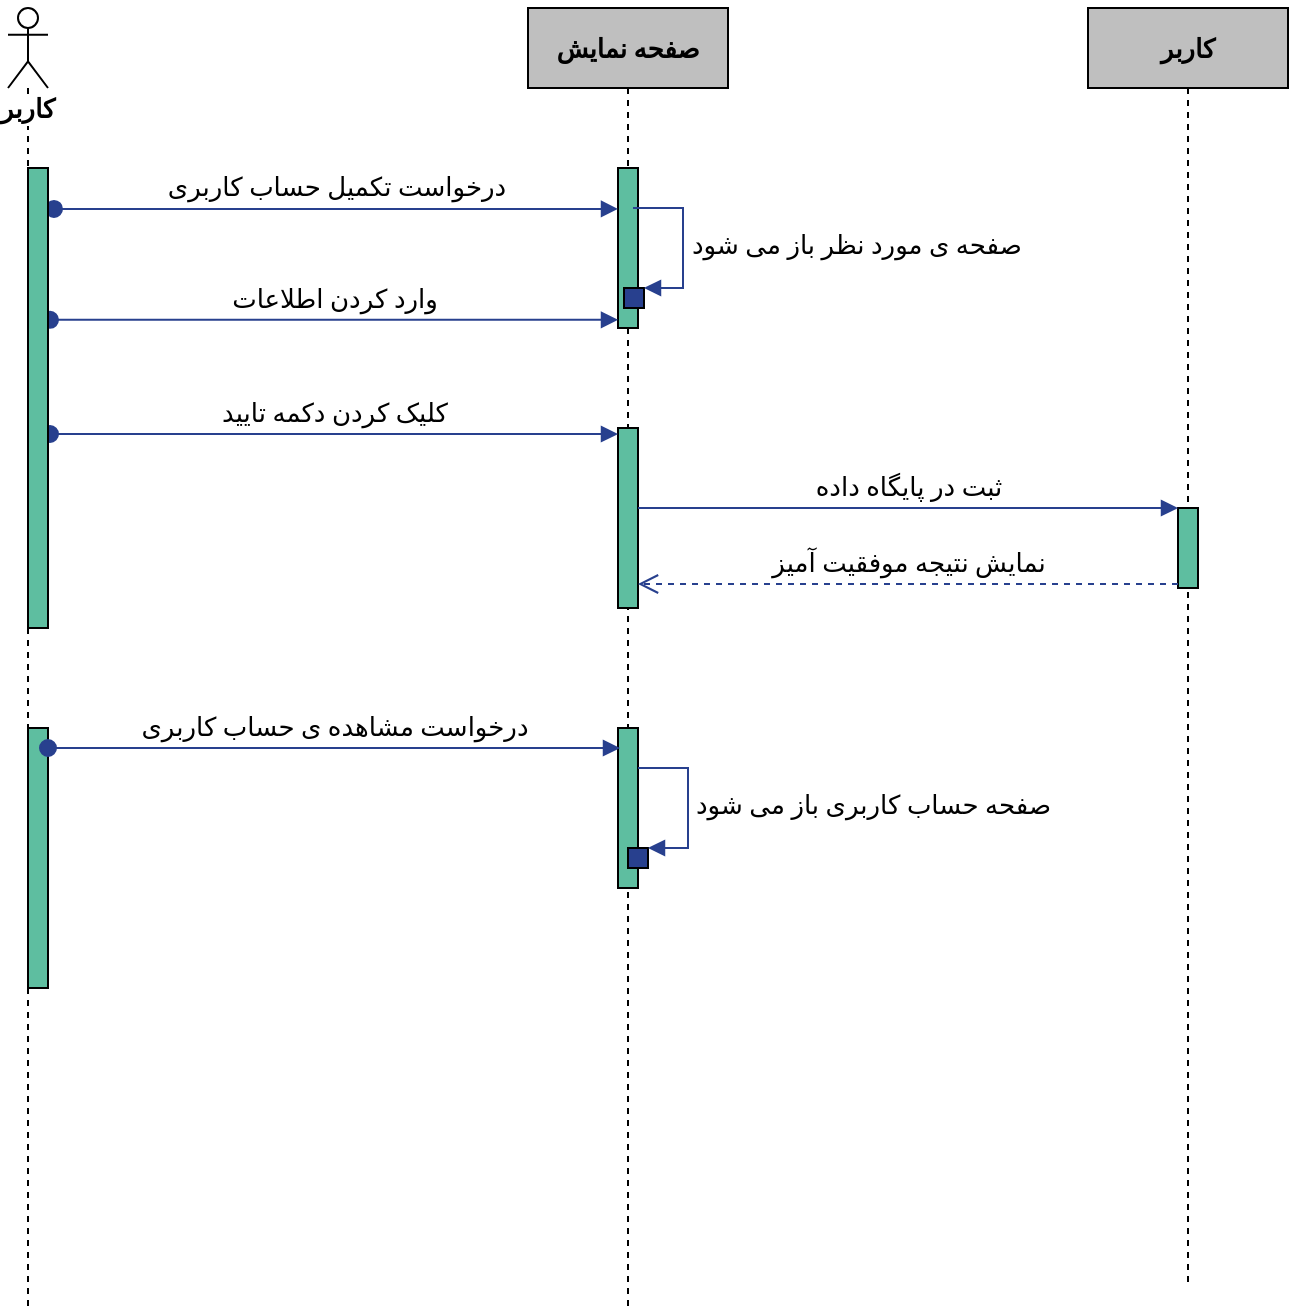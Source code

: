 <mxfile version="14.0.1" type="github">
  <diagram id="wFE0QG_FPsp0jaGvCLVb" name="Page-1">
    <mxGraphModel dx="809" dy="345" grid="1" gridSize="10" guides="1" tooltips="1" connect="1" arrows="1" fold="1" page="1" pageScale="1" pageWidth="850" pageHeight="1100" math="0" shadow="0">
      <root>
        <mxCell id="0" />
        <mxCell id="1" parent="0" />
        <mxCell id="Bo3psH5uF7-XkX_DlGIA-1" value="کاربر" style="shape=umlLifeline;participant=umlActor;perimeter=lifelinePerimeter;whiteSpace=wrap;html=1;container=1;collapsible=0;recursiveResize=0;verticalAlign=top;spacingTop=36;labelBackgroundColor=#ffffff;outlineConnect=0;size=40;fontFamily=B Zar;fontSize=13;fontStyle=1" parent="1" vertex="1">
          <mxGeometry x="20" y="20" width="20" height="650" as="geometry" />
        </mxCell>
        <mxCell id="Bo3psH5uF7-XkX_DlGIA-2" value="" style="html=1;points=[];perimeter=orthogonalPerimeter;fillColor=#5EBEA0;" parent="Bo3psH5uF7-XkX_DlGIA-1" vertex="1">
          <mxGeometry x="10" y="360" width="10" height="130" as="geometry" />
        </mxCell>
        <mxCell id="Bo3psH5uF7-XkX_DlGIA-5" value="&lt;font style=&quot;font-size: 13px;&quot;&gt;&lt;br style=&quot;font-size: 13px;&quot;&gt;صفحه نمایش&lt;br style=&quot;font-size: 13px;&quot;&gt;&lt;/font&gt;&lt;br style=&quot;font-size: 13px;&quot;&gt;" style="shape=umlLifeline;perimeter=lifelinePerimeter;whiteSpace=wrap;html=1;container=1;collapsible=0;recursiveResize=0;outlineConnect=0;fontStyle=1;fontFamily=B Zar;fontSize=13;fillColor=#BFBFBF;" parent="1" vertex="1">
          <mxGeometry x="280" y="20" width="100" height="650" as="geometry" />
        </mxCell>
        <mxCell id="Bo3psH5uF7-XkX_DlGIA-6" value="" style="html=1;points=[];perimeter=orthogonalPerimeter;fillColor=#5EBEA0;" parent="Bo3psH5uF7-XkX_DlGIA-5" vertex="1">
          <mxGeometry x="45" y="80" width="10" height="80" as="geometry" />
        </mxCell>
        <mxCell id="Bo3psH5uF7-XkX_DlGIA-7" value="" style="html=1;points=[];perimeter=orthogonalPerimeter;fillColor=#28408E;" parent="Bo3psH5uF7-XkX_DlGIA-5" vertex="1">
          <mxGeometry x="48" y="140" width="10" height="10" as="geometry" />
        </mxCell>
        <mxCell id="Bo3psH5uF7-XkX_DlGIA-8" value="" style="html=1;points=[];perimeter=orthogonalPerimeter;fillColor=#5EBEA0;" parent="Bo3psH5uF7-XkX_DlGIA-5" vertex="1">
          <mxGeometry x="45" y="210" width="10" height="90" as="geometry" />
        </mxCell>
        <mxCell id="Bo3psH5uF7-XkX_DlGIA-9" value="" style="html=1;points=[];perimeter=orthogonalPerimeter;fillColor=#5EBEA0;" parent="Bo3psH5uF7-XkX_DlGIA-5" vertex="1">
          <mxGeometry x="45" y="360" width="10" height="80" as="geometry" />
        </mxCell>
        <mxCell id="Bo3psH5uF7-XkX_DlGIA-11" value="کاربر" style="shape=umlLifeline;perimeter=lifelinePerimeter;whiteSpace=wrap;html=1;container=1;collapsible=0;recursiveResize=0;outlineConnect=0;fontSize=13;fontFamily=B Zar;fontStyle=1;fillColor=#BFBFBF;" parent="1" vertex="1">
          <mxGeometry x="560" y="20" width="100" height="640" as="geometry" />
        </mxCell>
        <mxCell id="Bo3psH5uF7-XkX_DlGIA-12" value="" style="html=1;points=[];perimeter=orthogonalPerimeter;fillColor=#5EBEA0;" parent="Bo3psH5uF7-XkX_DlGIA-11" vertex="1">
          <mxGeometry x="45" y="250" width="10" height="40" as="geometry" />
        </mxCell>
        <mxCell id="Bo3psH5uF7-XkX_DlGIA-13" value="&lt;font style=&quot;font-size: 13px&quot;&gt;درخواست تکمیل حساب کاربری&lt;/font&gt;" style="html=1;verticalAlign=bottom;startArrow=oval;endArrow=block;startSize=8;exitX=1.3;exitY=0.089;exitDx=0;exitDy=0;exitPerimeter=0;fontFamily=B Zar;fontSize=13;strokeColor=#28408E;" parent="1" source="Bo3psH5uF7-XkX_DlGIA-4" target="Bo3psH5uF7-XkX_DlGIA-6" edge="1">
          <mxGeometry relative="1" as="geometry">
            <mxPoint x="50" y="113" as="sourcePoint" />
          </mxGeometry>
        </mxCell>
        <mxCell id="Bo3psH5uF7-XkX_DlGIA-14" value="&lt;font style=&quot;font-size: 13px;&quot;&gt;صفحه ی مورد نظر باز می شود&lt;/font&gt;" style="edgeStyle=orthogonalEdgeStyle;html=1;align=left;spacingLeft=2;endArrow=block;rounded=0;entryX=1;entryY=0;fontFamily=B Zar;fontSize=13;strokeColor=#28408E;" parent="1" target="Bo3psH5uF7-XkX_DlGIA-7" edge="1">
          <mxGeometry relative="1" as="geometry">
            <mxPoint x="332.5" y="120" as="sourcePoint" />
            <Array as="points">
              <mxPoint x="357.5" y="120" />
            </Array>
          </mxGeometry>
        </mxCell>
        <mxCell id="Bo3psH5uF7-XkX_DlGIA-15" value="&lt;font style=&quot;font-size: 13px;&quot;&gt;وارد کردن اطلاعات&lt;/font&gt;" style="html=1;verticalAlign=bottom;startArrow=oval;startFill=1;endArrow=block;startSize=8;exitX=1.1;exitY=0.33;exitDx=0;exitDy=0;exitPerimeter=0;strokeColor=#28408E;fontFamily=B Zar;fontSize=13;" parent="1" source="Bo3psH5uF7-XkX_DlGIA-4" target="Bo3psH5uF7-XkX_DlGIA-6" edge="1">
          <mxGeometry width="60" relative="1" as="geometry">
            <mxPoint x="130" y="170" as="sourcePoint" />
            <mxPoint x="200" y="170.5" as="targetPoint" />
          </mxGeometry>
        </mxCell>
        <mxCell id="Bo3psH5uF7-XkX_DlGIA-16" value="&lt;div style=&quot;text-align: left; font-size: 13px;&quot;&gt;&lt;font style=&quot;font-size: 13px;&quot;&gt;&amp;nbsp;کلیک کردن دکمه تایید&amp;nbsp;&lt;/font&gt;&lt;/div&gt;" style="html=1;verticalAlign=bottom;startArrow=oval;endArrow=block;startSize=8;strokeColor=#28408E;fontFamily=B Zar;fontSize=13;" parent="1" target="Bo3psH5uF7-XkX_DlGIA-8" edge="1">
          <mxGeometry relative="1" as="geometry">
            <mxPoint x="41" y="233" as="sourcePoint" />
          </mxGeometry>
        </mxCell>
        <mxCell id="Bo3psH5uF7-XkX_DlGIA-17" value="&lt;font style=&quot;font-size: 13px;&quot;&gt;ثبت در پایگاه داده&lt;/font&gt;" style="html=1;verticalAlign=bottom;endArrow=block;entryX=0;entryY=0;fontFamily=B Zar;fontSize=13;strokeColor=#28408E;" parent="1" source="Bo3psH5uF7-XkX_DlGIA-8" target="Bo3psH5uF7-XkX_DlGIA-12" edge="1">
          <mxGeometry relative="1" as="geometry">
            <mxPoint x="535" y="270" as="sourcePoint" />
          </mxGeometry>
        </mxCell>
        <mxCell id="Bo3psH5uF7-XkX_DlGIA-18" value="&lt;font style=&quot;font-size: 13px&quot;&gt;نمایش نتیجه موفقیت آمیز&lt;/font&gt;" style="html=1;verticalAlign=bottom;endArrow=open;dashed=1;endSize=8;exitX=0;exitY=0.95;strokeColor=#28408E;fontFamily=B Zar;fontSize=13;" parent="1" source="Bo3psH5uF7-XkX_DlGIA-12" target="Bo3psH5uF7-XkX_DlGIA-8" edge="1">
          <mxGeometry relative="1" as="geometry">
            <mxPoint x="535" y="346" as="targetPoint" />
          </mxGeometry>
        </mxCell>
        <mxCell id="Bo3psH5uF7-XkX_DlGIA-19" value="&lt;font style=&quot;font-size: 13px&quot;&gt;درخواست مشاهده ی حساب کاربری&lt;/font&gt;" style="html=1;verticalAlign=bottom;startArrow=oval;endArrow=block;startSize=8;entryX=0.1;entryY=0.125;entryDx=0;entryDy=0;entryPerimeter=0;fontFamily=B Zar;fontSize=13;strokeColor=#28408E;" parent="1" target="Bo3psH5uF7-XkX_DlGIA-9" edge="1">
          <mxGeometry relative="1" as="geometry">
            <mxPoint x="40" y="390" as="sourcePoint" />
            <mxPoint x="320" y="390" as="targetPoint" />
          </mxGeometry>
        </mxCell>
        <mxCell id="Bo3psH5uF7-XkX_DlGIA-20" value="" style="html=1;points=[];perimeter=orthogonalPerimeter;fillColor=#28408E;" parent="1" vertex="1">
          <mxGeometry x="330" y="440" width="10" height="10" as="geometry" />
        </mxCell>
        <mxCell id="Bo3psH5uF7-XkX_DlGIA-21" value="&lt;font style=&quot;font-size: 13px&quot;&gt;صفحه حساب کاربری باز می شود&lt;/font&gt;" style="edgeStyle=orthogonalEdgeStyle;html=1;align=left;spacingLeft=2;endArrow=block;rounded=0;entryX=1;entryY=0;fontSize=13;fontFamily=B Zar;strokeColor=#28408E;" parent="1" target="Bo3psH5uF7-XkX_DlGIA-20" edge="1">
          <mxGeometry relative="1" as="geometry">
            <mxPoint x="335" y="400" as="sourcePoint" />
            <Array as="points">
              <mxPoint x="360" y="400" />
            </Array>
          </mxGeometry>
        </mxCell>
        <mxCell id="Bo3psH5uF7-XkX_DlGIA-4" value="" style="html=1;points=[];perimeter=orthogonalPerimeter;fillColor=#5EBEA0;" parent="1" vertex="1">
          <mxGeometry x="30" y="100" width="10" height="230" as="geometry" />
        </mxCell>
      </root>
    </mxGraphModel>
  </diagram>
</mxfile>
